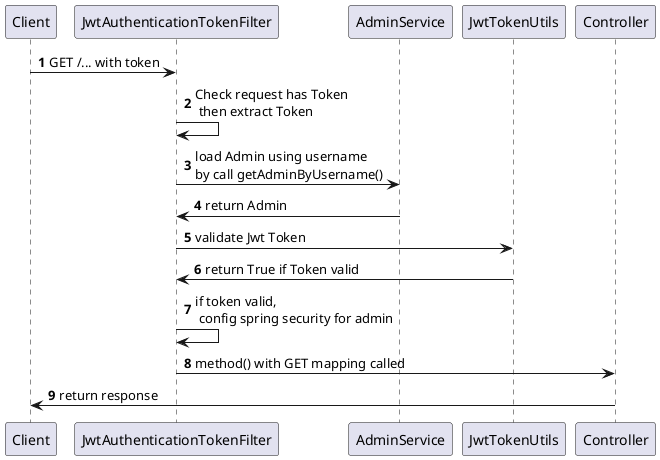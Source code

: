 @startuml
autonumber
Client -> JwtAuthenticationTokenFilter : GET /... with token
JwtAuthenticationTokenFilter -> JwtAuthenticationTokenFilter : Check request has Token \n then extract Token
JwtAuthenticationTokenFilter -> AdminService : load Admin using username \nby call getAdminByUsername()
AdminService -> JwtAuthenticationTokenFilter : return Admin
JwtAuthenticationTokenFilter -> JwtTokenUtils : validate Jwt Token
JwtTokenUtils -> JwtAuthenticationTokenFilter : return True if Token valid
JwtAuthenticationTokenFilter -> JwtAuthenticationTokenFilter : if token valid,\n config spring security for admin
JwtAuthenticationTokenFilter -> Controller : method() with GET mapping called
Controller -> Client : return response
@enduml
